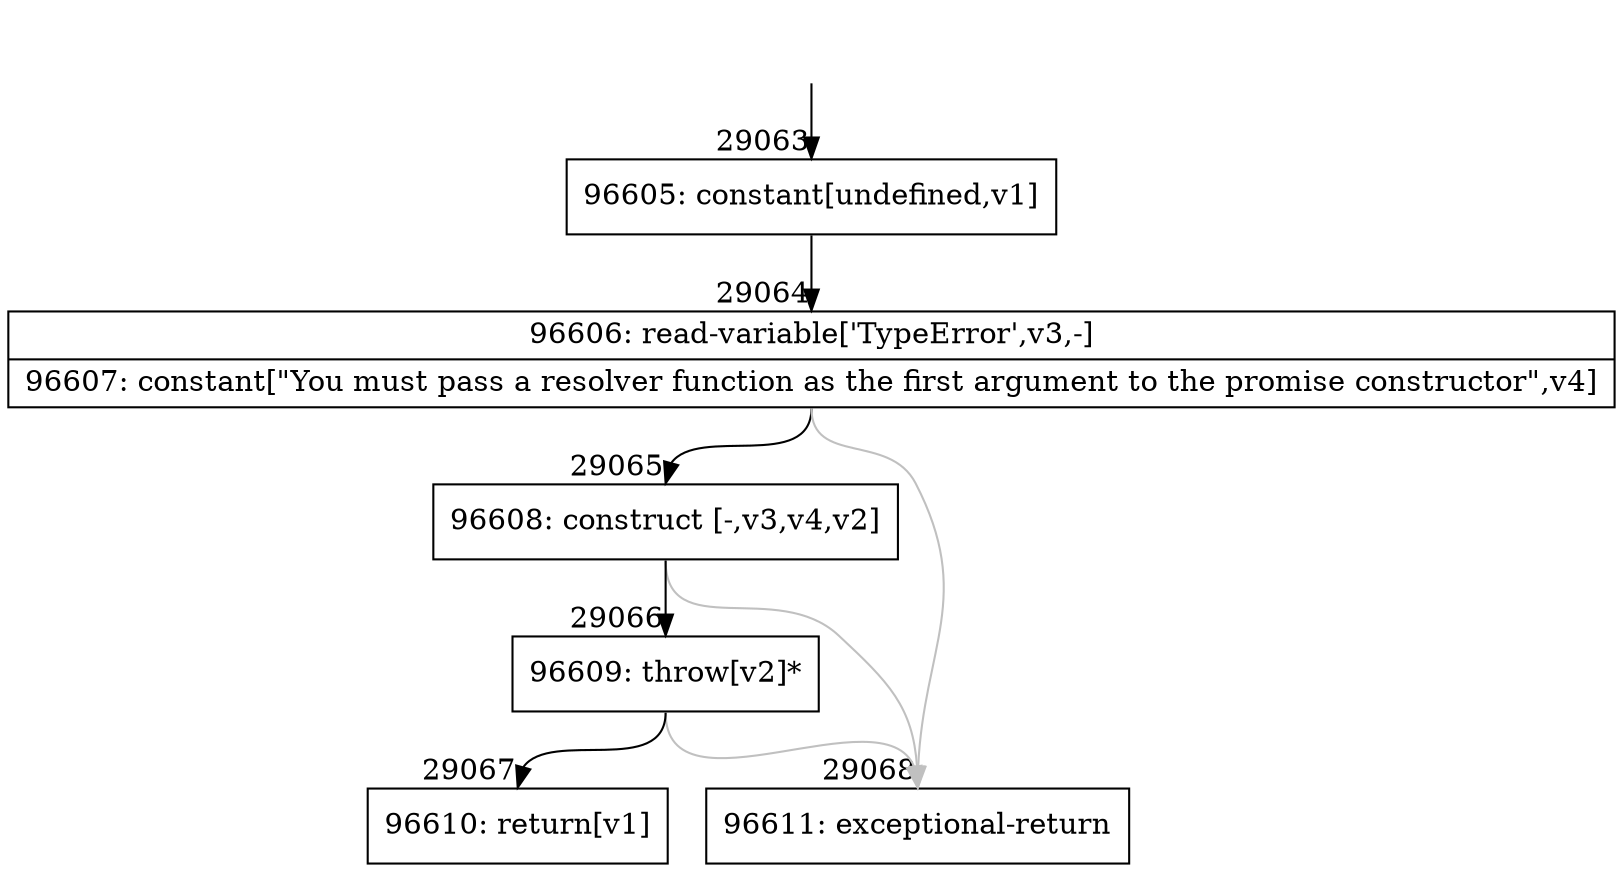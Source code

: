 digraph {
rankdir="TD"
BB_entry2569[shape=none,label=""];
BB_entry2569 -> BB29063 [tailport=s, headport=n, headlabel="    29063"]
BB29063 [shape=record label="{96605: constant[undefined,v1]}" ] 
BB29063 -> BB29064 [tailport=s, headport=n, headlabel="      29064"]
BB29064 [shape=record label="{96606: read-variable['TypeError',v3,-]|96607: constant[\"You must pass a resolver function as the first argument to the promise constructor\",v4]}" ] 
BB29064 -> BB29065 [tailport=s, headport=n, headlabel="      29065"]
BB29064 -> BB29068 [tailport=s, headport=n, color=gray, headlabel="      29068"]
BB29065 [shape=record label="{96608: construct [-,v3,v4,v2]}" ] 
BB29065 -> BB29066 [tailport=s, headport=n, headlabel="      29066"]
BB29065 -> BB29068 [tailport=s, headport=n, color=gray]
BB29066 [shape=record label="{96609: throw[v2]*}" ] 
BB29066 -> BB29067 [tailport=s, headport=n, headlabel="      29067"]
BB29066 -> BB29068 [tailport=s, headport=n, color=gray]
BB29067 [shape=record label="{96610: return[v1]}" ] 
BB29068 [shape=record label="{96611: exceptional-return}" ] 
//#$~ 52084
}
